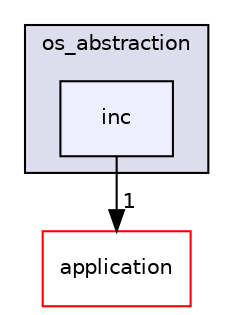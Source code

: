 digraph "inc" {
  compound=true
  node [ fontsize="10", fontname="Helvetica"];
  edge [ labelfontsize="10", labelfontname="Helvetica"];
  subgraph clusterdir_991da3e6bc2f4d1c434f335e4e7ebe5b {
    graph [ bgcolor="#ddddee", pencolor="black", label="os_abstraction" fontname="Helvetica", fontsize="10", URL="dir_991da3e6bc2f4d1c434f335e4e7ebe5b.html"]
  dir_d1bf29ccb3b0975619bfd80a89824c93 [shape=box, label="inc", style="filled", fillcolor="#eeeeff", pencolor="black", URL="dir_d1bf29ccb3b0975619bfd80a89824c93.html"];
  }
  dir_eda2a6d705da8f3400ffe9a7dcb90b30 [shape=box label="application" fillcolor="white" style="filled" color="red" URL="dir_eda2a6d705da8f3400ffe9a7dcb90b30.html"];
  dir_d1bf29ccb3b0975619bfd80a89824c93->dir_eda2a6d705da8f3400ffe9a7dcb90b30 [headlabel="1", labeldistance=1.5 headhref="dir_000069_000002.html"];
}
